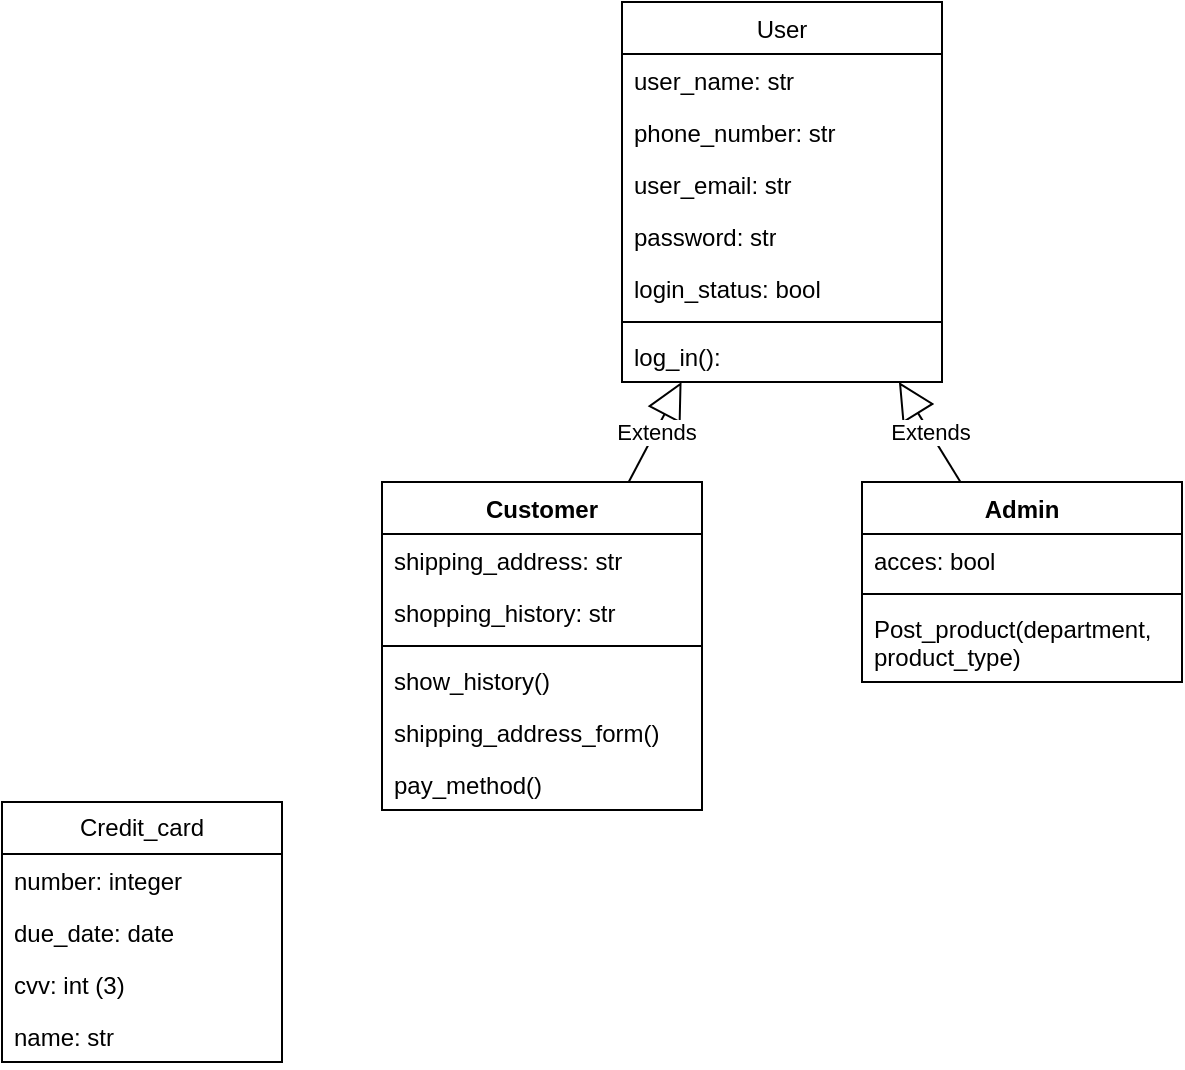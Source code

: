 <mxfile version="24.1.0" type="device">
  <diagram name="Página-1" id="qtIOdIizf76VUBUnik8A">
    <mxGraphModel dx="1035" dy="616" grid="1" gridSize="10" guides="1" tooltips="1" connect="1" arrows="1" fold="1" page="1" pageScale="1" pageWidth="827" pageHeight="1169" math="0" shadow="0">
      <root>
        <mxCell id="0" />
        <mxCell id="1" parent="0" />
        <mxCell id="1lBwf_OUBmHvm4uTusew-1" value="User" style="swimlane;fontStyle=0;childLayout=stackLayout;horizontal=1;startSize=26;fillColor=none;horizontalStack=0;resizeParent=1;resizeParentMax=0;resizeLast=0;collapsible=1;marginBottom=0;whiteSpace=wrap;html=1;verticalAlign=top;" parent="1" vertex="1">
          <mxGeometry x="360" y="40" width="160" height="190" as="geometry" />
        </mxCell>
        <mxCell id="1lBwf_OUBmHvm4uTusew-2" value="user_name: str" style="text;strokeColor=none;fillColor=none;align=left;verticalAlign=top;spacingLeft=4;spacingRight=4;overflow=hidden;rotatable=0;points=[[0,0.5],[1,0.5]];portConstraint=eastwest;whiteSpace=wrap;html=1;" parent="1lBwf_OUBmHvm4uTusew-1" vertex="1">
          <mxGeometry y="26" width="160" height="26" as="geometry" />
        </mxCell>
        <mxCell id="1lBwf_OUBmHvm4uTusew-11" value="phone_number: str" style="text;strokeColor=none;fillColor=none;align=left;verticalAlign=top;spacingLeft=4;spacingRight=4;overflow=hidden;rotatable=0;points=[[0,0.5],[1,0.5]];portConstraint=eastwest;whiteSpace=wrap;html=1;" parent="1lBwf_OUBmHvm4uTusew-1" vertex="1">
          <mxGeometry y="52" width="160" height="26" as="geometry" />
        </mxCell>
        <mxCell id="1lBwf_OUBmHvm4uTusew-4" value="user_email: str" style="text;strokeColor=none;fillColor=none;align=left;verticalAlign=top;spacingLeft=4;spacingRight=4;overflow=hidden;rotatable=0;points=[[0,0.5],[1,0.5]];portConstraint=eastwest;whiteSpace=wrap;html=1;" parent="1lBwf_OUBmHvm4uTusew-1" vertex="1">
          <mxGeometry y="78" width="160" height="26" as="geometry" />
        </mxCell>
        <mxCell id="1lBwf_OUBmHvm4uTusew-3" value="password: str" style="text;strokeColor=none;fillColor=none;align=left;verticalAlign=top;spacingLeft=4;spacingRight=4;overflow=hidden;rotatable=0;points=[[0,0.5],[1,0.5]];portConstraint=eastwest;whiteSpace=wrap;html=1;" parent="1lBwf_OUBmHvm4uTusew-1" vertex="1">
          <mxGeometry y="104" width="160" height="26" as="geometry" />
        </mxCell>
        <mxCell id="UO-TW-kzMHrbSFbnYRGT-14" value="login_status: bool" style="text;strokeColor=none;fillColor=none;align=left;verticalAlign=top;spacingLeft=4;spacingRight=4;overflow=hidden;rotatable=0;points=[[0,0.5],[1,0.5]];portConstraint=eastwest;whiteSpace=wrap;html=1;" vertex="1" parent="1lBwf_OUBmHvm4uTusew-1">
          <mxGeometry y="130" width="160" height="26" as="geometry" />
        </mxCell>
        <mxCell id="UO-TW-kzMHrbSFbnYRGT-3" value="" style="line;strokeWidth=1;fillColor=none;align=left;verticalAlign=middle;spacingTop=-1;spacingLeft=3;spacingRight=3;rotatable=0;labelPosition=right;points=[];portConstraint=eastwest;strokeColor=inherit;" vertex="1" parent="1lBwf_OUBmHvm4uTusew-1">
          <mxGeometry y="156" width="160" height="8" as="geometry" />
        </mxCell>
        <mxCell id="UO-TW-kzMHrbSFbnYRGT-9" value="log_in():&amp;nbsp;" style="text;strokeColor=none;fillColor=none;align=left;verticalAlign=top;spacingLeft=4;spacingRight=4;overflow=hidden;rotatable=0;points=[[0,0.5],[1,0.5]];portConstraint=eastwest;whiteSpace=wrap;html=1;" vertex="1" parent="1lBwf_OUBmHvm4uTusew-1">
          <mxGeometry y="164" width="160" height="26" as="geometry" />
        </mxCell>
        <mxCell id="1lBwf_OUBmHvm4uTusew-6" value="Credit_card" style="swimlane;fontStyle=0;childLayout=stackLayout;horizontal=1;startSize=26;fillColor=none;horizontalStack=0;resizeParent=1;resizeParentMax=0;resizeLast=0;collapsible=1;marginBottom=0;whiteSpace=wrap;html=1;" parent="1" vertex="1">
          <mxGeometry x="50" y="440" width="140" height="130" as="geometry" />
        </mxCell>
        <mxCell id="1lBwf_OUBmHvm4uTusew-7" value="number: integer" style="text;strokeColor=none;fillColor=none;align=left;verticalAlign=top;spacingLeft=4;spacingRight=4;overflow=hidden;rotatable=0;points=[[0,0.5],[1,0.5]];portConstraint=eastwest;whiteSpace=wrap;html=1;" parent="1lBwf_OUBmHvm4uTusew-6" vertex="1">
          <mxGeometry y="26" width="140" height="26" as="geometry" />
        </mxCell>
        <mxCell id="1lBwf_OUBmHvm4uTusew-8" value="due_date: date" style="text;strokeColor=none;fillColor=none;align=left;verticalAlign=top;spacingLeft=4;spacingRight=4;overflow=hidden;rotatable=0;points=[[0,0.5],[1,0.5]];portConstraint=eastwest;whiteSpace=wrap;html=1;" parent="1lBwf_OUBmHvm4uTusew-6" vertex="1">
          <mxGeometry y="52" width="140" height="26" as="geometry" />
        </mxCell>
        <mxCell id="1lBwf_OUBmHvm4uTusew-9" value="cvv: int (3)" style="text;strokeColor=none;fillColor=none;align=left;verticalAlign=top;spacingLeft=4;spacingRight=4;overflow=hidden;rotatable=0;points=[[0,0.5],[1,0.5]];portConstraint=eastwest;whiteSpace=wrap;html=1;" parent="1lBwf_OUBmHvm4uTusew-6" vertex="1">
          <mxGeometry y="78" width="140" height="26" as="geometry" />
        </mxCell>
        <mxCell id="1lBwf_OUBmHvm4uTusew-10" value="name: str" style="text;strokeColor=none;fillColor=none;align=left;verticalAlign=top;spacingLeft=4;spacingRight=4;overflow=hidden;rotatable=0;points=[[0,0.5],[1,0.5]];portConstraint=eastwest;whiteSpace=wrap;html=1;" parent="1lBwf_OUBmHvm4uTusew-6" vertex="1">
          <mxGeometry y="104" width="140" height="26" as="geometry" />
        </mxCell>
        <mxCell id="4nr6lxOeNULN8_xI5J27-1" value="Admin" style="swimlane;fontStyle=1;align=center;verticalAlign=top;childLayout=stackLayout;horizontal=1;startSize=26;horizontalStack=0;resizeParent=1;resizeParentMax=0;resizeLast=0;collapsible=1;marginBottom=0;whiteSpace=wrap;html=1;" parent="1" vertex="1">
          <mxGeometry x="480" y="280" width="160" height="100" as="geometry" />
        </mxCell>
        <mxCell id="4nr6lxOeNULN8_xI5J27-2" value="acces: bool" style="text;strokeColor=none;fillColor=none;align=left;verticalAlign=top;spacingLeft=4;spacingRight=4;overflow=hidden;rotatable=0;points=[[0,0.5],[1,0.5]];portConstraint=eastwest;whiteSpace=wrap;html=1;" parent="4nr6lxOeNULN8_xI5J27-1" vertex="1">
          <mxGeometry y="26" width="160" height="26" as="geometry" />
        </mxCell>
        <mxCell id="4nr6lxOeNULN8_xI5J27-3" value="" style="line;strokeWidth=1;fillColor=none;align=left;verticalAlign=middle;spacingTop=-1;spacingLeft=3;spacingRight=3;rotatable=0;labelPosition=right;points=[];portConstraint=eastwest;strokeColor=inherit;" parent="4nr6lxOeNULN8_xI5J27-1" vertex="1">
          <mxGeometry y="52" width="160" height="8" as="geometry" />
        </mxCell>
        <mxCell id="4nr6lxOeNULN8_xI5J27-4" value="Post_product(department, product_type)" style="text;strokeColor=none;fillColor=none;align=left;verticalAlign=top;spacingLeft=4;spacingRight=4;overflow=hidden;rotatable=0;points=[[0,0.5],[1,0.5]];portConstraint=eastwest;whiteSpace=wrap;html=1;" parent="4nr6lxOeNULN8_xI5J27-1" vertex="1">
          <mxGeometry y="60" width="160" height="40" as="geometry" />
        </mxCell>
        <mxCell id="UO-TW-kzMHrbSFbnYRGT-5" value="Customer" style="swimlane;fontStyle=1;align=center;verticalAlign=top;childLayout=stackLayout;horizontal=1;startSize=26;horizontalStack=0;resizeParent=1;resizeParentMax=0;resizeLast=0;collapsible=1;marginBottom=0;whiteSpace=wrap;html=1;" vertex="1" parent="1">
          <mxGeometry x="240" y="280" width="160" height="164" as="geometry" />
        </mxCell>
        <mxCell id="1lBwf_OUBmHvm4uTusew-5" value="shipping_address: str" style="text;strokeColor=none;fillColor=none;align=left;verticalAlign=top;spacingLeft=4;spacingRight=4;overflow=hidden;rotatable=0;points=[[0,0.5],[1,0.5]];portConstraint=eastwest;whiteSpace=wrap;html=1;" parent="UO-TW-kzMHrbSFbnYRGT-5" vertex="1">
          <mxGeometry y="26" width="160" height="26" as="geometry" />
        </mxCell>
        <mxCell id="1lBwf_OUBmHvm4uTusew-12" value="shopping_history: str" style="text;strokeColor=none;fillColor=none;align=left;verticalAlign=top;spacingLeft=4;spacingRight=4;overflow=hidden;rotatable=0;points=[[0,0.5],[1,0.5]];portConstraint=eastwest;whiteSpace=wrap;html=1;" parent="UO-TW-kzMHrbSFbnYRGT-5" vertex="1">
          <mxGeometry y="52" width="160" height="26" as="geometry" />
        </mxCell>
        <mxCell id="UO-TW-kzMHrbSFbnYRGT-7" value="" style="line;strokeWidth=1;fillColor=none;align=left;verticalAlign=middle;spacingTop=-1;spacingLeft=3;spacingRight=3;rotatable=0;labelPosition=right;points=[];portConstraint=eastwest;strokeColor=inherit;" vertex="1" parent="UO-TW-kzMHrbSFbnYRGT-5">
          <mxGeometry y="78" width="160" height="8" as="geometry" />
        </mxCell>
        <mxCell id="UO-TW-kzMHrbSFbnYRGT-8" value="show_history()" style="text;strokeColor=none;fillColor=none;align=left;verticalAlign=top;spacingLeft=4;spacingRight=4;overflow=hidden;rotatable=0;points=[[0,0.5],[1,0.5]];portConstraint=eastwest;whiteSpace=wrap;html=1;" vertex="1" parent="UO-TW-kzMHrbSFbnYRGT-5">
          <mxGeometry y="86" width="160" height="26" as="geometry" />
        </mxCell>
        <mxCell id="UO-TW-kzMHrbSFbnYRGT-15" value="shipping_address_form()" style="text;strokeColor=none;fillColor=none;align=left;verticalAlign=top;spacingLeft=4;spacingRight=4;overflow=hidden;rotatable=0;points=[[0,0.5],[1,0.5]];portConstraint=eastwest;whiteSpace=wrap;html=1;" vertex="1" parent="UO-TW-kzMHrbSFbnYRGT-5">
          <mxGeometry y="112" width="160" height="26" as="geometry" />
        </mxCell>
        <mxCell id="UO-TW-kzMHrbSFbnYRGT-10" value="pay_method()" style="text;strokeColor=none;fillColor=none;align=left;verticalAlign=top;spacingLeft=4;spacingRight=4;overflow=hidden;rotatable=0;points=[[0,0.5],[1,0.5]];portConstraint=eastwest;whiteSpace=wrap;html=1;" vertex="1" parent="UO-TW-kzMHrbSFbnYRGT-5">
          <mxGeometry y="138" width="160" height="26" as="geometry" />
        </mxCell>
        <mxCell id="UO-TW-kzMHrbSFbnYRGT-12" value="Extends" style="endArrow=block;endSize=16;endFill=0;html=1;rounded=0;" edge="1" parent="1" source="UO-TW-kzMHrbSFbnYRGT-5" target="1lBwf_OUBmHvm4uTusew-1">
          <mxGeometry width="160" relative="1" as="geometry">
            <mxPoint x="110" y="200" as="sourcePoint" />
            <mxPoint x="270" y="200" as="targetPoint" />
          </mxGeometry>
        </mxCell>
        <mxCell id="UO-TW-kzMHrbSFbnYRGT-13" value="Extends" style="endArrow=block;endSize=16;endFill=0;html=1;rounded=0;" edge="1" parent="1" source="4nr6lxOeNULN8_xI5J27-1" target="1lBwf_OUBmHvm4uTusew-1">
          <mxGeometry width="160" relative="1" as="geometry">
            <mxPoint x="366" y="290" as="sourcePoint" />
            <mxPoint x="407" y="214" as="targetPoint" />
          </mxGeometry>
        </mxCell>
      </root>
    </mxGraphModel>
  </diagram>
</mxfile>
